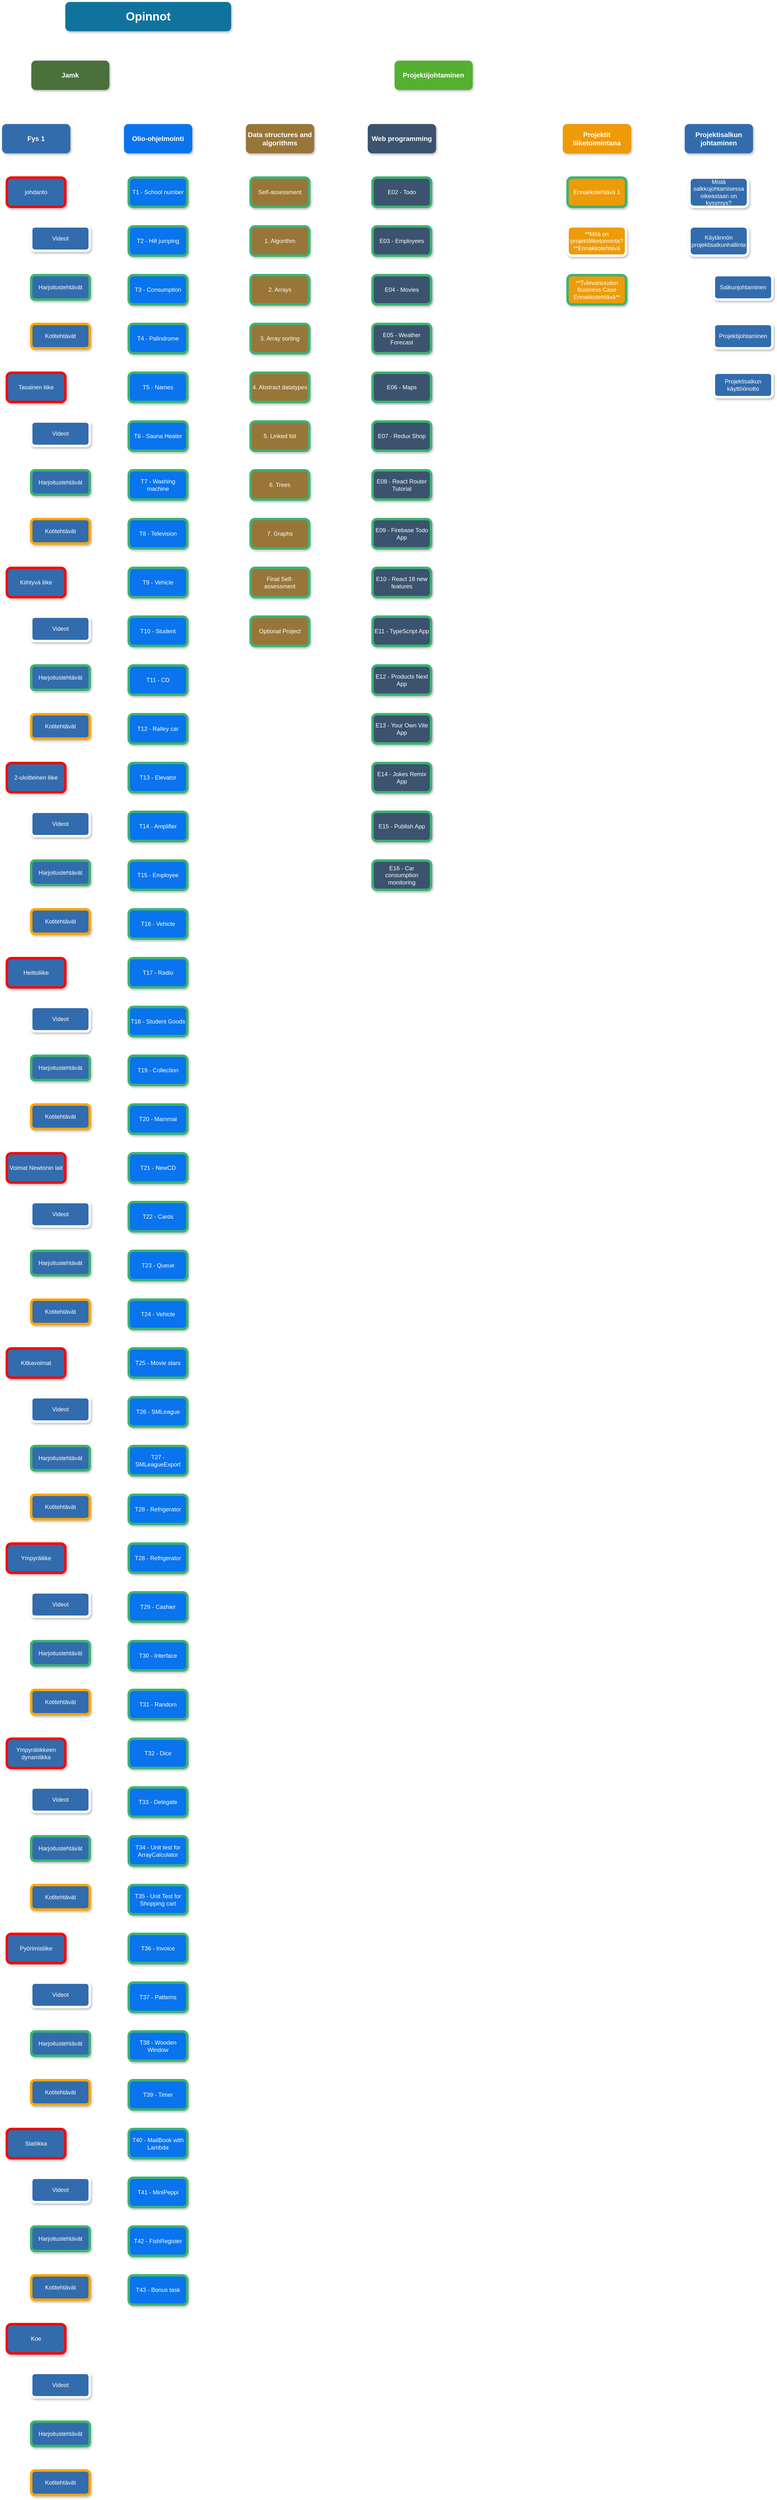 <mxfile>
    <diagram id="tJszx6Gl-No6UOS6jMcy" name="Chart">
        <mxGraphModel dx="1224" dy="772" grid="1" gridSize="10" guides="1" tooltips="1" connect="1" arrows="1" fold="1" page="1" pageScale="1" pageWidth="850" pageHeight="1100" math="0" shadow="0">
            <root>
                <mxCell id="0" />
                <mxCell id="1" parent="0" />
                <mxCell id="FmhOpoX-yID1eiWGU3ZW-1" value="Opinnot" style="whiteSpace=wrap;rounded=1;shadow=1;fillColor=#10739E;strokeColor=none;fontColor=#FFFFFF;fontStyle=1;fontSize=24" parent="1" vertex="1">
                    <mxGeometry x="220" width="340" height="60" as="geometry" />
                </mxCell>
            <mxCell id="7572807657" value="johdanto" style="whiteSpace=wrap;rounded=1;shadow=1;fillColor=#326CAD;strokeColor=none;fontColor=#FFFFFF;fontStyle=0;fontSize=12;strokeWidth=5;strokeColor=#ff0000;" parent="1" vertex="1"><mxGeometry x="100" y="360" width="120" height="60" as="geometry" /></mxCell><mxCell id="7572807698" value="Videot" style="whiteSpace=wrap;rounded=1;shadow=1;fillColor=#326CAD;strokeColor=none;fontColor=#FFFFFF;fontStyle=0;fontSize=12;strokeWidth=5;strokeColor=#FFFFFF;" parent="1" vertex="1"><mxGeometry x="150" y="460" width="120" height="50" as="geometry" /></mxCell><mxCell id="7572807774" value="Harjoitusteht&#228;v&#228;t" style="whiteSpace=wrap;rounded=1;shadow=1;fillColor=#326CAD;strokeColor=none;fontColor=#FFFFFF;fontStyle=0;fontSize=12;strokeWidth=5;strokeColor=#3cb371;" parent="1" vertex="1"><mxGeometry x="150" y="560" width="120" height="50" as="geometry" /></mxCell><mxCell id="7572807844" value="Kotiteht&#228;v&#228;t" style="whiteSpace=wrap;rounded=1;shadow=1;fillColor=#326CAD;strokeColor=none;fontColor=#FFFFFF;fontStyle=0;fontSize=12;strokeWidth=5;strokeColor=#ffa500;" parent="1" vertex="1"><mxGeometry x="150" y="660" width="120" height="50" as="geometry" /></mxCell><mxCell id="7572807893" value="Tasainen liike" style="whiteSpace=wrap;rounded=1;shadow=1;fillColor=#326CAD;strokeColor=none;fontColor=#FFFFFF;fontStyle=0;fontSize=12;strokeWidth=5;strokeColor=#ff0000;" parent="1" vertex="1"><mxGeometry x="100" y="760" width="120" height="60" as="geometry" /></mxCell><mxCell id="7572807927" value="Videot" style="whiteSpace=wrap;rounded=1;shadow=1;fillColor=#326CAD;strokeColor=none;fontColor=#FFFFFF;fontStyle=0;fontSize=12;strokeWidth=5;strokeColor=#FFFFFF;" parent="1" vertex="1"><mxGeometry x="150" y="860" width="120" height="50" as="geometry" /></mxCell><mxCell id="7572807965" value="Harjoitusteht&#228;v&#228;t" style="whiteSpace=wrap;rounded=1;shadow=1;fillColor=#326CAD;strokeColor=none;fontColor=#FFFFFF;fontStyle=0;fontSize=12;strokeWidth=5;strokeColor=#3cb371;" parent="1" vertex="1"><mxGeometry x="150" y="960" width="120" height="50" as="geometry" /></mxCell><mxCell id="7572807992" value="Kotiteht&#228;v&#228;t" style="whiteSpace=wrap;rounded=1;shadow=1;fillColor=#326CAD;strokeColor=none;fontColor=#FFFFFF;fontStyle=0;fontSize=12;strokeWidth=5;strokeColor=#ffa500;" parent="1" vertex="1"><mxGeometry x="150" y="1060" width="120" height="50" as="geometry" /></mxCell><mxCell id="7572808092" value="Kiihtyv&#228; liike" style="whiteSpace=wrap;rounded=1;shadow=1;fillColor=#326CAD;strokeColor=none;fontColor=#FFFFFF;fontStyle=0;fontSize=12;strokeWidth=5;strokeColor=#ff0000;" parent="1" vertex="1"><mxGeometry x="100" y="1160" width="120" height="60" as="geometry" /></mxCell><mxCell id="7572808152" value="Videot" style="whiteSpace=wrap;rounded=1;shadow=1;fillColor=#326CAD;strokeColor=none;fontColor=#FFFFFF;fontStyle=0;fontSize=12;strokeWidth=5;strokeColor=#FFFFFF;" parent="1" vertex="1"><mxGeometry x="150" y="1260" width="120" height="50" as="geometry" /></mxCell><mxCell id="7572808174" value="Harjoitusteht&#228;v&#228;t" style="whiteSpace=wrap;rounded=1;shadow=1;fillColor=#326CAD;strokeColor=none;fontColor=#FFFFFF;fontStyle=0;fontSize=12;strokeWidth=5;strokeColor=#3cb371;" parent="1" vertex="1"><mxGeometry x="150" y="1360" width="120" height="50" as="geometry" /></mxCell><mxCell id="7572808219" value="Kotiteht&#228;v&#228;t" style="whiteSpace=wrap;rounded=1;shadow=1;fillColor=#326CAD;strokeColor=none;fontColor=#FFFFFF;fontStyle=0;fontSize=12;strokeWidth=5;strokeColor=#ffa500;" parent="1" vertex="1"><mxGeometry x="150" y="1460" width="120" height="50" as="geometry" /></mxCell><mxCell id="7572808284" value="2-uloitteinen liike" style="whiteSpace=wrap;rounded=1;shadow=1;fillColor=#326CAD;strokeColor=none;fontColor=#FFFFFF;fontStyle=0;fontSize=12;strokeWidth=5;strokeColor=#ff0000;" parent="1" vertex="1"><mxGeometry x="100" y="1560" width="120" height="60" as="geometry" /></mxCell><mxCell id="7572808300" value="Videot" style="whiteSpace=wrap;rounded=1;shadow=1;fillColor=#326CAD;strokeColor=none;fontColor=#FFFFFF;fontStyle=0;fontSize=12;strokeWidth=5;strokeColor=#FFFFFF;" parent="1" vertex="1"><mxGeometry x="150" y="1660" width="120" height="50" as="geometry" /></mxCell><mxCell id="7572808328" value="Harjoitusteht&#228;v&#228;t" style="whiteSpace=wrap;rounded=1;shadow=1;fillColor=#326CAD;strokeColor=none;fontColor=#FFFFFF;fontStyle=0;fontSize=12;strokeWidth=5;strokeColor=#3cb371;" parent="1" vertex="1"><mxGeometry x="150" y="1760" width="120" height="50" as="geometry" /></mxCell><mxCell id="7572808387" value="Kotiteht&#228;v&#228;t" style="whiteSpace=wrap;rounded=1;shadow=1;fillColor=#326CAD;strokeColor=none;fontColor=#FFFFFF;fontStyle=0;fontSize=12;strokeWidth=5;strokeColor=#ffa500;" parent="1" vertex="1"><mxGeometry x="150" y="1860" width="120" height="50" as="geometry" /></mxCell><mxCell id="7572808528" value="Heittoliike" style="whiteSpace=wrap;rounded=1;shadow=1;fillColor=#326CAD;strokeColor=none;fontColor=#FFFFFF;fontStyle=0;fontSize=12;strokeWidth=5;strokeColor=#ff0000;" parent="1" vertex="1"><mxGeometry x="100" y="1960" width="120" height="60" as="geometry" /></mxCell><mxCell id="7572808603" value="Videot" style="whiteSpace=wrap;rounded=1;shadow=1;fillColor=#326CAD;strokeColor=none;fontColor=#FFFFFF;fontStyle=0;fontSize=12;strokeWidth=5;strokeColor=#FFFFFF;" parent="1" vertex="1"><mxGeometry x="150" y="2060" width="120" height="50" as="geometry" /></mxCell><mxCell id="7572808649" value="Harjoitusteht&#228;v&#228;t" style="whiteSpace=wrap;rounded=1;shadow=1;fillColor=#326CAD;strokeColor=none;fontColor=#FFFFFF;fontStyle=0;fontSize=12;strokeWidth=5;strokeColor=#3cb371;" parent="1" vertex="1"><mxGeometry x="150" y="2160" width="120" height="50" as="geometry" /></mxCell><mxCell id="7572808683" value="Kotiteht&#228;v&#228;t" style="whiteSpace=wrap;rounded=1;shadow=1;fillColor=#326CAD;strokeColor=none;fontColor=#FFFFFF;fontStyle=0;fontSize=12;strokeWidth=5;strokeColor=#ffa500;" parent="1" vertex="1"><mxGeometry x="150" y="2260" width="120" height="50" as="geometry" /></mxCell><mxCell id="7572808726" value="Voimat Newtonin lait" style="whiteSpace=wrap;rounded=1;shadow=1;fillColor=#326CAD;strokeColor=none;fontColor=#FFFFFF;fontStyle=0;fontSize=12;strokeWidth=5;strokeColor=#ff0000;" parent="1" vertex="1"><mxGeometry x="100" y="2360" width="120" height="60" as="geometry" /></mxCell><mxCell id="7572808762" value="Videot" style="whiteSpace=wrap;rounded=1;shadow=1;fillColor=#326CAD;strokeColor=none;fontColor=#FFFFFF;fontStyle=0;fontSize=12;strokeWidth=5;strokeColor=#FFFFFF;" parent="1" vertex="1"><mxGeometry x="150" y="2460" width="120" height="50" as="geometry" /></mxCell><mxCell id="7572808785" value="Harjoitusteht&#228;v&#228;t" style="whiteSpace=wrap;rounded=1;shadow=1;fillColor=#326CAD;strokeColor=none;fontColor=#FFFFFF;fontStyle=0;fontSize=12;strokeWidth=5;strokeColor=#3cb371;" parent="1" vertex="1"><mxGeometry x="150" y="2560" width="120" height="50" as="geometry" /></mxCell><mxCell id="7572808849" value="Kotiteht&#228;v&#228;t" style="whiteSpace=wrap;rounded=1;shadow=1;fillColor=#326CAD;strokeColor=none;fontColor=#FFFFFF;fontStyle=0;fontSize=12;strokeWidth=5;strokeColor=#ffa500;" parent="1" vertex="1"><mxGeometry x="150" y="2660" width="120" height="50" as="geometry" /></mxCell><mxCell id="7572808883" value="Kitkavoimat" style="whiteSpace=wrap;rounded=1;shadow=1;fillColor=#326CAD;strokeColor=none;fontColor=#FFFFFF;fontStyle=0;fontSize=12;strokeWidth=5;strokeColor=#ff0000;" parent="1" vertex="1"><mxGeometry x="100" y="2760" width="120" height="60" as="geometry" /></mxCell><mxCell id="7572808920" value="Videot" style="whiteSpace=wrap;rounded=1;shadow=1;fillColor=#326CAD;strokeColor=none;fontColor=#FFFFFF;fontStyle=0;fontSize=12;strokeWidth=5;strokeColor=#FFFFFF;" parent="1" vertex="1"><mxGeometry x="150" y="2860" width="120" height="50" as="geometry" /></mxCell><mxCell id="7572808963" value="Harjoitusteht&#228;v&#228;t" style="whiteSpace=wrap;rounded=1;shadow=1;fillColor=#326CAD;strokeColor=none;fontColor=#FFFFFF;fontStyle=0;fontSize=12;strokeWidth=5;strokeColor=#3cb371;" parent="1" vertex="1"><mxGeometry x="150" y="2960" width="120" height="50" as="geometry" /></mxCell><mxCell id="7572809000" value="Kotiteht&#228;v&#228;t" style="whiteSpace=wrap;rounded=1;shadow=1;fillColor=#326CAD;strokeColor=none;fontColor=#FFFFFF;fontStyle=0;fontSize=12;strokeWidth=5;strokeColor=#ffa500;" parent="1" vertex="1"><mxGeometry x="150" y="3060" width="120" height="50" as="geometry" /></mxCell><mxCell id="7572809037" value="Ympyr&#228;liike" style="whiteSpace=wrap;rounded=1;shadow=1;fillColor=#326CAD;strokeColor=none;fontColor=#FFFFFF;fontStyle=0;fontSize=12;strokeWidth=5;strokeColor=#ff0000;" parent="1" vertex="1"><mxGeometry x="100" y="3160" width="120" height="60" as="geometry" /></mxCell><mxCell id="7572809086" value="Videot" style="whiteSpace=wrap;rounded=1;shadow=1;fillColor=#326CAD;strokeColor=none;fontColor=#FFFFFF;fontStyle=0;fontSize=12;strokeWidth=5;strokeColor=#FFFFFF;" parent="1" vertex="1"><mxGeometry x="150" y="3260" width="120" height="50" as="geometry" /></mxCell><mxCell id="7572809115" value="Harjoitusteht&#228;v&#228;t" style="whiteSpace=wrap;rounded=1;shadow=1;fillColor=#326CAD;strokeColor=none;fontColor=#FFFFFF;fontStyle=0;fontSize=12;strokeWidth=5;strokeColor=#3cb371;" parent="1" vertex="1"><mxGeometry x="150" y="3360" width="120" height="50" as="geometry" /></mxCell><mxCell id="7572809164" value="Kotiteht&#228;v&#228;t" style="whiteSpace=wrap;rounded=1;shadow=1;fillColor=#326CAD;strokeColor=none;fontColor=#FFFFFF;fontStyle=0;fontSize=12;strokeWidth=5;strokeColor=#ffa500;" parent="1" vertex="1"><mxGeometry x="150" y="3460" width="120" height="50" as="geometry" /></mxCell><mxCell id="7572809242" value="Ympyr&#228;liikkeen dynamiikka" style="whiteSpace=wrap;rounded=1;shadow=1;fillColor=#326CAD;strokeColor=none;fontColor=#FFFFFF;fontStyle=0;fontSize=12;strokeWidth=5;strokeColor=#ff0000;" parent="1" vertex="1"><mxGeometry x="100" y="3560" width="120" height="60" as="geometry" /></mxCell><mxCell id="7572809272" value="Videot" style="whiteSpace=wrap;rounded=1;shadow=1;fillColor=#326CAD;strokeColor=none;fontColor=#FFFFFF;fontStyle=0;fontSize=12;strokeWidth=5;strokeColor=#FFFFFF;" parent="1" vertex="1"><mxGeometry x="150" y="3660" width="120" height="50" as="geometry" /></mxCell><mxCell id="7572809291" value="Harjoitusteht&#228;v&#228;t" style="whiteSpace=wrap;rounded=1;shadow=1;fillColor=#326CAD;strokeColor=none;fontColor=#FFFFFF;fontStyle=0;fontSize=12;strokeWidth=5;strokeColor=#3cb371;" parent="1" vertex="1"><mxGeometry x="150" y="3760" width="120" height="50" as="geometry" /></mxCell><mxCell id="7572809318" value="Kotiteht&#228;v&#228;t" style="whiteSpace=wrap;rounded=1;shadow=1;fillColor=#326CAD;strokeColor=none;fontColor=#FFFFFF;fontStyle=0;fontSize=12;strokeWidth=5;strokeColor=#ffa500;" parent="1" vertex="1"><mxGeometry x="150" y="3860" width="120" height="50" as="geometry" /></mxCell><mxCell id="7572809365" value="Py&#246;rimisliike" style="whiteSpace=wrap;rounded=1;shadow=1;fillColor=#326CAD;strokeColor=none;fontColor=#FFFFFF;fontStyle=0;fontSize=12;strokeWidth=5;strokeColor=#ff0000;" parent="1" vertex="1"><mxGeometry x="100" y="3960" width="120" height="60" as="geometry" /></mxCell><mxCell id="7572809409" value="Videot" style="whiteSpace=wrap;rounded=1;shadow=1;fillColor=#326CAD;strokeColor=none;fontColor=#FFFFFF;fontStyle=0;fontSize=12;strokeWidth=5;strokeColor=#FFFFFF;" parent="1" vertex="1"><mxGeometry x="150" y="4060" width="120" height="50" as="geometry" /></mxCell><mxCell id="7572809436" value="Harjoitusteht&#228;v&#228;t" style="whiteSpace=wrap;rounded=1;shadow=1;fillColor=#326CAD;strokeColor=none;fontColor=#FFFFFF;fontStyle=0;fontSize=12;strokeWidth=5;strokeColor=#3cb371;" parent="1" vertex="1"><mxGeometry x="150" y="4160" width="120" height="50" as="geometry" /></mxCell><mxCell id="7572809465" value="Kotiteht&#228;v&#228;t" style="whiteSpace=wrap;rounded=1;shadow=1;fillColor=#326CAD;strokeColor=none;fontColor=#FFFFFF;fontStyle=0;fontSize=12;strokeWidth=5;strokeColor=#ffa500;" parent="1" vertex="1"><mxGeometry x="150" y="4260" width="120" height="50" as="geometry" /></mxCell><mxCell id="7572809518" value="Statiikka" style="whiteSpace=wrap;rounded=1;shadow=1;fillColor=#326CAD;strokeColor=none;fontColor=#FFFFFF;fontStyle=0;fontSize=12;strokeWidth=5;strokeColor=#ff0000;" parent="1" vertex="1"><mxGeometry x="100" y="4360" width="120" height="60" as="geometry" /></mxCell><mxCell id="7572809576" value="Videot" style="whiteSpace=wrap;rounded=1;shadow=1;fillColor=#326CAD;strokeColor=none;fontColor=#FFFFFF;fontStyle=0;fontSize=12;strokeWidth=5;strokeColor=#FFFFFF;" parent="1" vertex="1"><mxGeometry x="150" y="4460" width="120" height="50" as="geometry" /></mxCell><mxCell id="7572809610" value="Harjoitusteht&#228;v&#228;t" style="whiteSpace=wrap;rounded=1;shadow=1;fillColor=#326CAD;strokeColor=none;fontColor=#FFFFFF;fontStyle=0;fontSize=12;strokeWidth=5;strokeColor=#3cb371;" parent="1" vertex="1"><mxGeometry x="150" y="4560" width="120" height="50" as="geometry" /></mxCell><mxCell id="7572809649" value="Kotiteht&#228;v&#228;t" style="whiteSpace=wrap;rounded=1;shadow=1;fillColor=#326CAD;strokeColor=none;fontColor=#FFFFFF;fontStyle=0;fontSize=12;strokeWidth=5;strokeColor=#ffa500;" parent="1" vertex="1"><mxGeometry x="150" y="4660" width="120" height="50" as="geometry" /></mxCell><mxCell id="7572809723" value="Koe" style="whiteSpace=wrap;rounded=1;shadow=1;fillColor=#326CAD;strokeColor=none;fontColor=#FFFFFF;fontStyle=0;fontSize=12;strokeWidth=5;strokeColor=#ff0000;" parent="1" vertex="1"><mxGeometry x="100" y="4760" width="120" height="60" as="geometry" /></mxCell><mxCell id="7572809749" value="Videot" style="whiteSpace=wrap;rounded=1;shadow=1;fillColor=#326CAD;strokeColor=none;fontColor=#FFFFFF;fontStyle=0;fontSize=12;strokeWidth=5;strokeColor=#FFFFFF;" parent="1" vertex="1"><mxGeometry x="150" y="4860" width="120" height="50" as="geometry" /></mxCell><mxCell id="7572809784" value="Harjoitusteht&#228;v&#228;t" style="whiteSpace=wrap;rounded=1;shadow=1;fillColor=#326CAD;strokeColor=none;fontColor=#FFFFFF;fontStyle=0;fontSize=12;strokeWidth=5;strokeColor=#3cb371;" parent="1" vertex="1"><mxGeometry x="150" y="4960" width="120" height="50" as="geometry" /></mxCell><mxCell id="7572809820" value="Kotiteht&#228;v&#228;t" style="whiteSpace=wrap;rounded=1;shadow=1;fillColor=#326CAD;strokeColor=none;fontColor=#FFFFFF;fontStyle=0;fontSize=12;strokeWidth=5;strokeColor=#ffa500;" parent="1" vertex="1"><mxGeometry x="150" y="5060" width="120" height="50" as="geometry" /></mxCell><mxCell id="Fys 11" value="Fys 1" style="whiteSpace=wrap;rounded=1;shadow=1;fillColor=#326CAD;strokeColor=none;fontColor=#FFFFFF;fontStyle=1;fontSize=14;strokeWidth=0;strokeColor=#000000;" parent="1" vertex="1"><mxGeometry x="90" y="250" width="140" height="60" as="geometry" /></mxCell><mxCell id="7577248738" value="T1 - School number" style="whiteSpace=wrap;rounded=1;shadow=1;fillColor=#0974ED;strokeColor=none;fontColor=#FFFFFF;fontStyle=0;fontSize=12;strokeWidth=5;strokeColor=#3cb371;" parent="1" vertex="1"><mxGeometry x="350" y="360" width="120" height="60" as="geometry" /></mxCell><mxCell id="7577248816" value="T2 - Hill jumping" style="whiteSpace=wrap;rounded=1;shadow=1;fillColor=#0974ED;strokeColor=none;fontColor=#FFFFFF;fontStyle=0;fontSize=12;strokeWidth=5;strokeColor=#3cb371;" parent="1" vertex="1"><mxGeometry x="350" y="460" width="120" height="60" as="geometry" /></mxCell><mxCell id="7577248866" value="T3 - Consumption" style="whiteSpace=wrap;rounded=1;shadow=1;fillColor=#0974ED;strokeColor=none;fontColor=#FFFFFF;fontStyle=0;fontSize=12;strokeWidth=5;strokeColor=#3cb371;" parent="1" vertex="1"><mxGeometry x="350" y="560" width="120" height="60" as="geometry" /></mxCell><mxCell id="7577248964" value="T4 - Palindrome" style="whiteSpace=wrap;rounded=1;shadow=1;fillColor=#0974ED;strokeColor=none;fontColor=#FFFFFF;fontStyle=0;fontSize=12;strokeWidth=5;strokeColor=#3cb371;" parent="1" vertex="1"><mxGeometry x="350" y="660" width="120" height="60" as="geometry" /></mxCell><mxCell id="7577249064" value="T5 - Names" style="whiteSpace=wrap;rounded=1;shadow=1;fillColor=#0974ED;strokeColor=none;fontColor=#FFFFFF;fontStyle=0;fontSize=12;strokeWidth=5;strokeColor=#3cb371;" parent="1" vertex="1"><mxGeometry x="350" y="760" width="120" height="60" as="geometry" /></mxCell><mxCell id="7577249126" value="T6 - Sauna Heater" style="whiteSpace=wrap;rounded=1;shadow=1;fillColor=#0974ED;strokeColor=none;fontColor=#FFFFFF;fontStyle=0;fontSize=12;strokeWidth=5;strokeColor=#3cb371;" parent="1" vertex="1"><mxGeometry x="350" y="860" width="120" height="60" as="geometry" /></mxCell><mxCell id="7577249222" value="T7 - Washing machine" style="whiteSpace=wrap;rounded=1;shadow=1;fillColor=#0974ED;strokeColor=none;fontColor=#FFFFFF;fontStyle=0;fontSize=12;strokeWidth=5;strokeColor=#3cb371;" parent="1" vertex="1"><mxGeometry x="350" y="960" width="120" height="60" as="geometry" /></mxCell><mxCell id="7577249296" value="T8 - Television" style="whiteSpace=wrap;rounded=1;shadow=1;fillColor=#0974ED;strokeColor=none;fontColor=#FFFFFF;fontStyle=0;fontSize=12;strokeWidth=5;strokeColor=#3cb371;" parent="1" vertex="1"><mxGeometry x="350" y="1060" width="120" height="60" as="geometry" /></mxCell><mxCell id="7577249371" value="T9 - Vehicle" style="whiteSpace=wrap;rounded=1;shadow=1;fillColor=#0974ED;strokeColor=none;fontColor=#FFFFFF;fontStyle=0;fontSize=12;strokeWidth=5;strokeColor=#3cb371;" parent="1" vertex="1"><mxGeometry x="350" y="1160" width="120" height="60" as="geometry" /></mxCell><mxCell id="7577249415" value="T10 - Student" style="whiteSpace=wrap;rounded=1;shadow=1;fillColor=#0974ED;strokeColor=none;fontColor=#FFFFFF;fontStyle=0;fontSize=12;strokeWidth=5;strokeColor=#3cb371;" parent="1" vertex="1"><mxGeometry x="350" y="1260" width="120" height="60" as="geometry" /></mxCell><mxCell id="7577249487" value="T11 - CD" style="whiteSpace=wrap;rounded=1;shadow=1;fillColor=#0974ED;strokeColor=none;fontColor=#FFFFFF;fontStyle=0;fontSize=12;strokeWidth=5;strokeColor=#3cb371;" parent="1" vertex="1"><mxGeometry x="350" y="1360" width="120" height="60" as="geometry" /></mxCell><mxCell id="7577249567" value="T12 - Ralley car" style="whiteSpace=wrap;rounded=1;shadow=1;fillColor=#0974ED;strokeColor=none;fontColor=#FFFFFF;fontStyle=0;fontSize=12;strokeWidth=5;strokeColor=#3cb371;" parent="1" vertex="1"><mxGeometry x="350" y="1460" width="120" height="60" as="geometry" /></mxCell><mxCell id="7577249617" value="T13 - Elevator" style="whiteSpace=wrap;rounded=1;shadow=1;fillColor=#0974ED;strokeColor=none;fontColor=#FFFFFF;fontStyle=0;fontSize=12;strokeWidth=5;strokeColor=#3cb371;" parent="1" vertex="1"><mxGeometry x="350" y="1560" width="120" height="60" as="geometry" /></mxCell><mxCell id="7577249708" value="T14 - Amplifier" style="whiteSpace=wrap;rounded=1;shadow=1;fillColor=#0974ED;strokeColor=none;fontColor=#FFFFFF;fontStyle=0;fontSize=12;strokeWidth=5;strokeColor=#3cb371;" parent="1" vertex="1"><mxGeometry x="350" y="1660" width="120" height="60" as="geometry" /></mxCell><mxCell id="7577249827" value="T15 - Employee" style="whiteSpace=wrap;rounded=1;shadow=1;fillColor=#0974ED;strokeColor=none;fontColor=#FFFFFF;fontStyle=0;fontSize=12;strokeWidth=5;strokeColor=#3cb371;" parent="1" vertex="1"><mxGeometry x="350" y="1760" width="120" height="60" as="geometry" /></mxCell><mxCell id="7577249882" value="T16 - Vehicle" style="whiteSpace=wrap;rounded=1;shadow=1;fillColor=#0974ED;strokeColor=none;fontColor=#FFFFFF;fontStyle=0;fontSize=12;strokeWidth=5;strokeColor=#3cb371;" parent="1" vertex="1"><mxGeometry x="350" y="1860" width="120" height="60" as="geometry" /></mxCell><mxCell id="7577249934" value="T17 - Radio" style="whiteSpace=wrap;rounded=1;shadow=1;fillColor=#0974ED;strokeColor=none;fontColor=#FFFFFF;fontStyle=0;fontSize=12;strokeWidth=5;strokeColor=#3cb371;" parent="1" vertex="1"><mxGeometry x="350" y="1960" width="120" height="60" as="geometry" /></mxCell><mxCell id="7577249965" value="T18 - Student Goods" style="whiteSpace=wrap;rounded=1;shadow=1;fillColor=#0974ED;strokeColor=none;fontColor=#FFFFFF;fontStyle=0;fontSize=12;strokeWidth=5;strokeColor=#3cb371;" parent="1" vertex="1"><mxGeometry x="350" y="2060" width="120" height="60" as="geometry" /></mxCell><mxCell id="7577250012" value="T19 - Collection" style="whiteSpace=wrap;rounded=1;shadow=1;fillColor=#0974ED;strokeColor=none;fontColor=#FFFFFF;fontStyle=0;fontSize=12;strokeWidth=5;strokeColor=#3cb371;" parent="1" vertex="1"><mxGeometry x="350" y="2160" width="120" height="60" as="geometry" /></mxCell><mxCell id="7577250055" value="T20 - Mammal" style="whiteSpace=wrap;rounded=1;shadow=1;fillColor=#0974ED;strokeColor=none;fontColor=#FFFFFF;fontStyle=0;fontSize=12;strokeWidth=5;strokeColor=#3cb371;" parent="1" vertex="1"><mxGeometry x="350" y="2260" width="120" height="60" as="geometry" /></mxCell><mxCell id="7577250111" value="T21 - NewCD" style="whiteSpace=wrap;rounded=1;shadow=1;fillColor=#0974ED;strokeColor=none;fontColor=#FFFFFF;fontStyle=0;fontSize=12;strokeWidth=5;strokeColor=#3cb371;" parent="1" vertex="1"><mxGeometry x="350" y="2360" width="120" height="60" as="geometry" /></mxCell><mxCell id="7577250160" value="T22 - Cards" style="whiteSpace=wrap;rounded=1;shadow=1;fillColor=#0974ED;strokeColor=none;fontColor=#FFFFFF;fontStyle=0;fontSize=12;strokeWidth=5;strokeColor=#3cb371;" parent="1" vertex="1"><mxGeometry x="350" y="2460" width="120" height="60" as="geometry" /></mxCell><mxCell id="7577250218" value="T23 - Queue" style="whiteSpace=wrap;rounded=1;shadow=1;fillColor=#0974ED;strokeColor=none;fontColor=#FFFFFF;fontStyle=0;fontSize=12;strokeWidth=5;strokeColor=#3cb371;" parent="1" vertex="1"><mxGeometry x="350" y="2560" width="120" height="60" as="geometry" /></mxCell><mxCell id="7577250245" value="T24 - Vehicle" style="whiteSpace=wrap;rounded=1;shadow=1;fillColor=#0974ED;strokeColor=none;fontColor=#FFFFFF;fontStyle=0;fontSize=12;strokeWidth=5;strokeColor=#3cb371;" parent="1" vertex="1"><mxGeometry x="350" y="2660" width="120" height="60" as="geometry" /></mxCell><mxCell id="7577250278" value="T25 - Movie stars" style="whiteSpace=wrap;rounded=1;shadow=1;fillColor=#0974ED;strokeColor=none;fontColor=#FFFFFF;fontStyle=0;fontSize=12;strokeWidth=5;strokeColor=#3cb371;" parent="1" vertex="1"><mxGeometry x="350" y="2760" width="120" height="60" as="geometry" /></mxCell><mxCell id="7577250303" value="T26 - SMLeague" style="whiteSpace=wrap;rounded=1;shadow=1;fillColor=#0974ED;strokeColor=none;fontColor=#FFFFFF;fontStyle=0;fontSize=12;strokeWidth=5;strokeColor=#3cb371;" parent="1" vertex="1"><mxGeometry x="350" y="2860" width="120" height="60" as="geometry" /></mxCell><mxCell id="7577250369" value="T27 - SMLeagueExport" style="whiteSpace=wrap;rounded=1;shadow=1;fillColor=#0974ED;strokeColor=none;fontColor=#FFFFFF;fontStyle=0;fontSize=12;strokeWidth=5;strokeColor=#3cb371;" parent="1" vertex="1"><mxGeometry x="350" y="2960" width="120" height="60" as="geometry" /></mxCell><mxCell id="7577250421" value="T28 - Refrigerator" style="whiteSpace=wrap;rounded=1;shadow=1;fillColor=#0974ED;strokeColor=none;fontColor=#FFFFFF;fontStyle=0;fontSize=12;strokeWidth=5;strokeColor=#3cb371;" parent="1" vertex="1"><mxGeometry x="350" y="3060" width="120" height="60" as="geometry" /></mxCell><mxCell id="7577250480" value="T28 - Refrigerator" style="whiteSpace=wrap;rounded=1;shadow=1;fillColor=#0974ED;strokeColor=none;fontColor=#FFFFFF;fontStyle=0;fontSize=12;strokeWidth=5;strokeColor=#3cb371;" parent="1" vertex="1"><mxGeometry x="350" y="3160" width="120" height="60" as="geometry" /></mxCell><mxCell id="7577250512" value="T29 - Cashier" style="whiteSpace=wrap;rounded=1;shadow=1;fillColor=#0974ED;strokeColor=none;fontColor=#FFFFFF;fontStyle=0;fontSize=12;strokeWidth=5;strokeColor=#3cb371;" parent="1" vertex="1"><mxGeometry x="350" y="3260" width="120" height="60" as="geometry" /></mxCell><mxCell id="7577250562" value="T30 - Interface" style="whiteSpace=wrap;rounded=1;shadow=1;fillColor=#0974ED;strokeColor=none;fontColor=#FFFFFF;fontStyle=0;fontSize=12;strokeWidth=5;strokeColor=#3cb371;" parent="1" vertex="1"><mxGeometry x="350" y="3360" width="120" height="60" as="geometry" /></mxCell><mxCell id="7577250606" value="T31 - Random" style="whiteSpace=wrap;rounded=1;shadow=1;fillColor=#0974ED;strokeColor=none;fontColor=#FFFFFF;fontStyle=0;fontSize=12;strokeWidth=5;strokeColor=#3cb371;" parent="1" vertex="1"><mxGeometry x="350" y="3460" width="120" height="60" as="geometry" /></mxCell><mxCell id="7577250638" value="T32 - Dice" style="whiteSpace=wrap;rounded=1;shadow=1;fillColor=#0974ED;strokeColor=none;fontColor=#FFFFFF;fontStyle=0;fontSize=12;strokeWidth=5;strokeColor=#3cb371;" parent="1" vertex="1"><mxGeometry x="350" y="3560" width="120" height="60" as="geometry" /></mxCell><mxCell id="7577250700" value="T33 - Delegate" style="whiteSpace=wrap;rounded=1;shadow=1;fillColor=#0974ED;strokeColor=none;fontColor=#FFFFFF;fontStyle=0;fontSize=12;strokeWidth=5;strokeColor=#3cb371;" parent="1" vertex="1"><mxGeometry x="350" y="3660" width="120" height="60" as="geometry" /></mxCell><mxCell id="7577250769" value="T34 - Unit test for ArrayCalculator" style="whiteSpace=wrap;rounded=1;shadow=1;fillColor=#0974ED;strokeColor=none;fontColor=#FFFFFF;fontStyle=0;fontSize=12;strokeWidth=5;strokeColor=#3cb371;" parent="1" vertex="1"><mxGeometry x="350" y="3760" width="120" height="60" as="geometry" /></mxCell><mxCell id="7577250803" value="T35 - Unit Test for Shopping cart" style="whiteSpace=wrap;rounded=1;shadow=1;fillColor=#0974ED;strokeColor=none;fontColor=#FFFFFF;fontStyle=0;fontSize=12;strokeWidth=5;strokeColor=#3cb371;" parent="1" vertex="1"><mxGeometry x="350" y="3860" width="120" height="60" as="geometry" /></mxCell><mxCell id="7577250832" value="T36 - Invoice" style="whiteSpace=wrap;rounded=1;shadow=1;fillColor=#0974ED;strokeColor=none;fontColor=#FFFFFF;fontStyle=0;fontSize=12;strokeWidth=5;strokeColor=#3cb371;" parent="1" vertex="1"><mxGeometry x="350" y="3960" width="120" height="60" as="geometry" /></mxCell><mxCell id="7577250880" value="T37 - Patterns" style="whiteSpace=wrap;rounded=1;shadow=1;fillColor=#0974ED;strokeColor=none;fontColor=#FFFFFF;fontStyle=0;fontSize=12;strokeWidth=5;strokeColor=#3cb371;" parent="1" vertex="1"><mxGeometry x="350" y="4060" width="120" height="60" as="geometry" /></mxCell><mxCell id="7577250989" value="T38 - Wooden Window" style="whiteSpace=wrap;rounded=1;shadow=1;fillColor=#0974ED;strokeColor=none;fontColor=#FFFFFF;fontStyle=0;fontSize=12;strokeWidth=5;strokeColor=#3cb371;" parent="1" vertex="1"><mxGeometry x="350" y="4160" width="120" height="60" as="geometry" /></mxCell><mxCell id="7577251035" value="T39 - Timer" style="whiteSpace=wrap;rounded=1;shadow=1;fillColor=#0974ED;strokeColor=none;fontColor=#FFFFFF;fontStyle=0;fontSize=12;strokeWidth=5;strokeColor=#3cb371;" parent="1" vertex="1"><mxGeometry x="350" y="4260" width="120" height="60" as="geometry" /></mxCell><mxCell id="7577251080" value="T40 - MailBook with Lambda" style="whiteSpace=wrap;rounded=1;shadow=1;fillColor=#0974ED;strokeColor=none;fontColor=#FFFFFF;fontStyle=0;fontSize=12;strokeWidth=5;strokeColor=#3cb371;" parent="1" vertex="1"><mxGeometry x="350" y="4360" width="120" height="60" as="geometry" /></mxCell><mxCell id="7577251132" value="T41 - MiniPeppi" style="whiteSpace=wrap;rounded=1;shadow=1;fillColor=#0974ED;strokeColor=none;fontColor=#FFFFFF;fontStyle=0;fontSize=12;strokeWidth=5;strokeColor=#3cb371;" parent="1" vertex="1"><mxGeometry x="350" y="4460" width="120" height="60" as="geometry" /></mxCell><mxCell id="7577251208" value="T42 - FishRegister" style="whiteSpace=wrap;rounded=1;shadow=1;fillColor=#0974ED;strokeColor=none;fontColor=#FFFFFF;fontStyle=0;fontSize=12;strokeWidth=5;strokeColor=#3cb371;" parent="1" vertex="1"><mxGeometry x="350" y="4560" width="120" height="60" as="geometry" /></mxCell><mxCell id="7577251265" value="T43 - Bonus task" style="whiteSpace=wrap;rounded=1;shadow=1;fillColor=#0974ED;strokeColor=none;fontColor=#FFFFFF;fontStyle=0;fontSize=12;strokeWidth=5;strokeColor=#3cb371;" parent="1" vertex="1"><mxGeometry x="350" y="4660" width="120" height="60" as="geometry" /></mxCell><mxCell id="Olio-ohjelmointi2" value="Olio-ohjelmointi" style="whiteSpace=wrap;rounded=1;shadow=1;fillColor=#0974ED;strokeColor=none;fontColor=#FFFFFF;fontStyle=1;fontSize=14;strokeWidth=0;strokeColor=#000000;" parent="1" vertex="1"><mxGeometry x="340" y="250" width="140" height="60" as="geometry" /></mxCell><mxCell id="7577329919" value="Self-assessment" style="whiteSpace=wrap;rounded=1;shadow=1;fillColor=#987639;strokeColor=none;fontColor=#FFFFFF;fontStyle=0;fontSize=12;strokeWidth=5;strokeColor=#3cb371;" parent="1" vertex="1"><mxGeometry x="600" y="360" width="120" height="60" as="geometry" /></mxCell><mxCell id="7577330002" value="1. Algorithm" style="whiteSpace=wrap;rounded=1;shadow=1;fillColor=#987639;strokeColor=none;fontColor=#FFFFFF;fontStyle=0;fontSize=12;strokeWidth=5;strokeColor=#3cb371;" parent="1" vertex="1"><mxGeometry x="600" y="460" width="120" height="60" as="geometry" /></mxCell><mxCell id="7577330060" value="2. Arrays" style="whiteSpace=wrap;rounded=1;shadow=1;fillColor=#987639;strokeColor=none;fontColor=#FFFFFF;fontStyle=0;fontSize=12;strokeWidth=5;strokeColor=#3cb371;" parent="1" vertex="1"><mxGeometry x="600" y="560" width="120" height="60" as="geometry" /></mxCell><mxCell id="7577330148" value="3. Array sorting" style="whiteSpace=wrap;rounded=1;shadow=1;fillColor=#987639;strokeColor=none;fontColor=#FFFFFF;fontStyle=0;fontSize=12;strokeWidth=5;strokeColor=#3cb371;" parent="1" vertex="1"><mxGeometry x="600" y="660" width="120" height="60" as="geometry" /></mxCell><mxCell id="7577330258" value="4. Abstract datatypes" style="whiteSpace=wrap;rounded=1;shadow=1;fillColor=#987639;strokeColor=none;fontColor=#FFFFFF;fontStyle=0;fontSize=12;strokeWidth=5;strokeColor=#3cb371;" parent="1" vertex="1"><mxGeometry x="600" y="760" width="120" height="60" as="geometry" /></mxCell><mxCell id="7577330334" value="5. Linked list" style="whiteSpace=wrap;rounded=1;shadow=1;fillColor=#987639;strokeColor=none;fontColor=#FFFFFF;fontStyle=0;fontSize=12;strokeWidth=5;strokeColor=#3cb371;" parent="1" vertex="1"><mxGeometry x="600" y="860" width="120" height="60" as="geometry" /></mxCell><mxCell id="7577330474" value="6. Trees" style="whiteSpace=wrap;rounded=1;shadow=1;fillColor=#987639;strokeColor=none;fontColor=#FFFFFF;fontStyle=0;fontSize=12;strokeWidth=5;strokeColor=#3cb371;" parent="1" vertex="1"><mxGeometry x="600" y="960" width="120" height="60" as="geometry" /></mxCell><mxCell id="7577330521" value="7. Graphs" style="whiteSpace=wrap;rounded=1;shadow=1;fillColor=#987639;strokeColor=none;fontColor=#FFFFFF;fontStyle=0;fontSize=12;strokeWidth=5;strokeColor=#3cb371;" parent="1" vertex="1"><mxGeometry x="600" y="1060" width="120" height="60" as="geometry" /></mxCell><mxCell id="7577330617" value="Final Self-assessment" style="whiteSpace=wrap;rounded=1;shadow=1;fillColor=#987639;strokeColor=none;fontColor=#FFFFFF;fontStyle=0;fontSize=12;strokeWidth=5;strokeColor=#3cb371;" parent="1" vertex="1"><mxGeometry x="600" y="1160" width="120" height="60" as="geometry" /></mxCell><mxCell id="7577330672" value="Optional Project" style="whiteSpace=wrap;rounded=1;shadow=1;fillColor=#987639;strokeColor=none;fontColor=#FFFFFF;fontStyle=0;fontSize=12;strokeWidth=5;strokeColor=#3cb371;" parent="1" vertex="1"><mxGeometry x="600" y="1260" width="120" height="60" as="geometry" /></mxCell><mxCell id="Data structures and algorithms3" value="Data structures and algorithms" style="whiteSpace=wrap;rounded=1;shadow=1;fillColor=#987639;strokeColor=none;fontColor=#FFFFFF;fontStyle=1;fontSize=14;strokeWidth=0;strokeColor=#000000;" parent="1" vertex="1"><mxGeometry x="590" y="250" width="140" height="60" as="geometry" /></mxCell><mxCell id="7572782951" value="E02 - Todo" style="whiteSpace=wrap;rounded=1;shadow=1;fillColor=#3B536E;strokeColor=none;fontColor=#FFFFFF;fontStyle=0;fontSize=12;strokeWidth=5;strokeColor=#3cb371;" parent="1" vertex="1"><mxGeometry x="850" y="360" width="120" height="60" as="geometry" /></mxCell><mxCell id="7572782979" value="E03 - Employees" style="whiteSpace=wrap;rounded=1;shadow=1;fillColor=#3B536E;strokeColor=none;fontColor=#FFFFFF;fontStyle=0;fontSize=12;strokeWidth=5;strokeColor=#3cb371;" parent="1" vertex="1"><mxGeometry x="850" y="460" width="120" height="60" as="geometry" /></mxCell><mxCell id="7572783032" value="E04 - Movies" style="whiteSpace=wrap;rounded=1;shadow=1;fillColor=#3B536E;strokeColor=none;fontColor=#FFFFFF;fontStyle=0;fontSize=12;strokeWidth=5;strokeColor=#3cb371;" parent="1" vertex="1"><mxGeometry x="850" y="560" width="120" height="60" as="geometry" /></mxCell><mxCell id="7572783073" value="E05 - Weather Forecast" style="whiteSpace=wrap;rounded=1;shadow=1;fillColor=#3B536E;strokeColor=none;fontColor=#FFFFFF;fontStyle=0;fontSize=12;strokeWidth=5;strokeColor=#3cb371;" parent="1" vertex="1"><mxGeometry x="850" y="660" width="120" height="60" as="geometry" /></mxCell><mxCell id="7572783121" value="E06 - Maps" style="whiteSpace=wrap;rounded=1;shadow=1;fillColor=#3B536E;strokeColor=none;fontColor=#FFFFFF;fontStyle=0;fontSize=12;strokeWidth=5;strokeColor=#3cb371;" parent="1" vertex="1"><mxGeometry x="850" y="760" width="120" height="60" as="geometry" /></mxCell><mxCell id="7572783156" value="E07 - Redux Shop" style="whiteSpace=wrap;rounded=1;shadow=1;fillColor=#3B536E;strokeColor=none;fontColor=#FFFFFF;fontStyle=0;fontSize=12;strokeWidth=5;strokeColor=#3cb371;" parent="1" vertex="1"><mxGeometry x="850" y="860" width="120" height="60" as="geometry" /></mxCell><mxCell id="7572783200" value="E08 - React Router Tutorial" style="whiteSpace=wrap;rounded=1;shadow=1;fillColor=#3B536E;strokeColor=none;fontColor=#FFFFFF;fontStyle=0;fontSize=12;strokeWidth=5;strokeColor=#3cb371;" parent="1" vertex="1"><mxGeometry x="850" y="960" width="120" height="60" as="geometry" /></mxCell><mxCell id="7572783240" value="E09 - Firebase Todo App" style="whiteSpace=wrap;rounded=1;shadow=1;fillColor=#3B536E;strokeColor=none;fontColor=#FFFFFF;fontStyle=0;fontSize=12;strokeWidth=5;strokeColor=#3cb371;" parent="1" vertex="1"><mxGeometry x="850" y="1060" width="120" height="60" as="geometry" /></mxCell><mxCell id="7572783404" value="E10 - React 18 new features" style="whiteSpace=wrap;rounded=1;shadow=1;fillColor=#3B536E;strokeColor=none;fontColor=#FFFFFF;fontStyle=0;fontSize=12;strokeWidth=5;strokeColor=#3cb371;" parent="1" vertex="1"><mxGeometry x="850" y="1160" width="120" height="60" as="geometry" /></mxCell><mxCell id="7572783501" value="E11 - TypeScript App" style="whiteSpace=wrap;rounded=1;shadow=1;fillColor=#3B536E;strokeColor=none;fontColor=#FFFFFF;fontStyle=0;fontSize=12;strokeWidth=5;strokeColor=#3cb371;" parent="1" vertex="1"><mxGeometry x="850" y="1260" width="120" height="60" as="geometry" /></mxCell><mxCell id="7572783568" value="E12 - Products Next App" style="whiteSpace=wrap;rounded=1;shadow=1;fillColor=#3B536E;strokeColor=none;fontColor=#FFFFFF;fontStyle=0;fontSize=12;strokeWidth=5;strokeColor=#3cb371;" parent="1" vertex="1"><mxGeometry x="850" y="1360" width="120" height="60" as="geometry" /></mxCell><mxCell id="7572783618" value="E13 - Your Own Vite App" style="whiteSpace=wrap;rounded=1;shadow=1;fillColor=#3B536E;strokeColor=none;fontColor=#FFFFFF;fontStyle=0;fontSize=12;strokeWidth=5;strokeColor=#3cb371;" parent="1" vertex="1"><mxGeometry x="850" y="1460" width="120" height="60" as="geometry" /></mxCell><mxCell id="7572783676" value="E14 - Jokes Remix App" style="whiteSpace=wrap;rounded=1;shadow=1;fillColor=#3B536E;strokeColor=none;fontColor=#FFFFFF;fontStyle=0;fontSize=12;strokeWidth=5;strokeColor=#3cb371;" parent="1" vertex="1"><mxGeometry x="850" y="1560" width="120" height="60" as="geometry" /></mxCell><mxCell id="7572783742" value="E15 - Publish App" style="whiteSpace=wrap;rounded=1;shadow=1;fillColor=#3B536E;strokeColor=none;fontColor=#FFFFFF;fontStyle=0;fontSize=12;strokeWidth=5;strokeColor=#3cb371;" parent="1" vertex="1"><mxGeometry x="850" y="1660" width="120" height="60" as="geometry" /></mxCell><mxCell id="7572783910" value="E16 - Car consumption monitoring" style="whiteSpace=wrap;rounded=1;shadow=1;fillColor=#3B536E;strokeColor=none;fontColor=#FFFFFF;fontStyle=0;fontSize=12;strokeWidth=5;strokeColor=#3cb371;" parent="1" vertex="1"><mxGeometry x="850" y="1760" width="120" height="60" as="geometry" /></mxCell><mxCell id="Web programming4" value="Web programming" style="whiteSpace=wrap;rounded=1;shadow=1;fillColor=#3B536E;strokeColor=none;fontColor=#FFFFFF;fontStyle=1;fontSize=14;strokeWidth=0;strokeColor=#000000;" parent="1" vertex="1"><mxGeometry x="840" y="250" width="140" height="60" as="geometry" /></mxCell><mxCell id="144098012" value="Jamk" style="whiteSpace=wrap;rounded=1;shadow=1;fillColor=#4A703B;strokeColor=none;fontColor=#FFFFFF;fontStyle=1;fontSize=14;strokeWidth=0;strokeColor=#000000;" parent="1" vertex="1"><mxGeometry x="150.0" y="120" width="160" height="60" as="geometry" /></mxCell><mxCell id="7577192483" value="Ennakkoteht&#228;v&#228; 1" style="whiteSpace=wrap;rounded=1;shadow=1;fillColor=#ED9B09;strokeColor=none;fontColor=#FFFFFF;fontStyle=0;fontSize=12;strokeWidth=5;strokeColor=#3cb371;" parent="1" vertex="1"><mxGeometry x="1250" y="360" width="120" height="60" as="geometry" /></mxCell><mxCell id="7577196552" value="**Mit&#228; on projektiliiketoiminta?**Ennakkoteht&#228;v&#228;" style="whiteSpace=wrap;rounded=1;shadow=1;fillColor=#ED9B09;strokeColor=none;fontColor=#FFFFFF;fontStyle=0;fontSize=12;strokeWidth=5;strokeColor=#FFFFFF;" parent="1" vertex="1"><mxGeometry x="1250" y="460" width="120" height="60" as="geometry" /></mxCell><mxCell id="7577206453" value="**Tulevaisuuden Business Case Ennakkoteht&#228;v&#228;**" style="whiteSpace=wrap;rounded=1;shadow=1;fillColor=#ED9B09;strokeColor=none;fontColor=#FFFFFF;fontStyle=0;fontSize=12;strokeWidth=5;strokeColor=#3cb371;" parent="1" vertex="1"><mxGeometry x="1250" y="560" width="120" height="60" as="geometry" /></mxCell><mxCell id="Projektit liiketoimintana5" value="Projektit liiketoimintana" style="whiteSpace=wrap;rounded=1;shadow=1;fillColor=#ED9B09;strokeColor=none;fontColor=#FFFFFF;fontStyle=1;fontSize=14;strokeWidth=0;strokeColor=#000000;" parent="1" vertex="1"><mxGeometry x="1240" y="250" width="140" height="60" as="geometry" /></mxCell><mxCell id="7567498635" value="Mist&#228; salkkujohtamisessa oikeastaan on kysymys?" style="whiteSpace=wrap;rounded=1;shadow=1;fillColor=#326CAD;strokeColor=none;fontColor=#FFFFFF;fontStyle=0;fontSize=12;strokeWidth=5;strokeColor=#FFFFFF;" parent="1" vertex="1"><mxGeometry x="1500" y="360" width="120" height="60" as="geometry" /></mxCell><mxCell id="7567529504" value="K&#228;yt&#228;nn&#246;n projektisalkunhallinta" style="whiteSpace=wrap;rounded=1;shadow=1;fillColor=#326CAD;strokeColor=none;fontColor=#FFFFFF;fontStyle=0;fontSize=12;strokeWidth=5;strokeColor=#FFFFFF;" parent="1" vertex="1"><mxGeometry x="1500" y="460" width="120" height="60" as="geometry" /></mxCell><mxCell id="7567530937" value="Salkunjohtaminen" style="whiteSpace=wrap;rounded=1;shadow=1;fillColor=#326CAD;strokeColor=none;fontColor=#FFFFFF;fontStyle=0;fontSize=12;strokeWidth=5;strokeColor=#FFFFFF;" parent="1" vertex="1"><mxGeometry x="1550" y="560" width="120" height="50" as="geometry" /></mxCell><mxCell id="7567532488" value="Projektijohtaminen" style="whiteSpace=wrap;rounded=1;shadow=1;fillColor=#326CAD;strokeColor=none;fontColor=#FFFFFF;fontStyle=0;fontSize=12;strokeWidth=5;strokeColor=#FFFFFF;" parent="1" vertex="1"><mxGeometry x="1550" y="660" width="120" height="50" as="geometry" /></mxCell><mxCell id="7567533105" value="Projektisalkun k&#228;ytt&#246;&#246;notto" style="whiteSpace=wrap;rounded=1;shadow=1;fillColor=#326CAD;strokeColor=none;fontColor=#FFFFFF;fontStyle=0;fontSize=12;strokeWidth=5;strokeColor=#FFFFFF;" parent="1" vertex="1"><mxGeometry x="1550" y="760" width="120" height="50" as="geometry" /></mxCell><mxCell id="Projektisalkun johtaminen6" value="Projektisalkun johtaminen" style="whiteSpace=wrap;rounded=1;shadow=1;fillColor=#326CAD;strokeColor=none;fontColor=#FFFFFF;fontStyle=1;fontSize=14;strokeWidth=0;strokeColor=#000000;" parent="1" vertex="1"><mxGeometry x="1490" y="250" width="140" height="60" as="geometry" /></mxCell><mxCell id="143912066" value="Projektijohtaminen" style="whiteSpace=wrap;rounded=1;shadow=1;fillColor=#55B031;strokeColor=none;fontColor=#FFFFFF;fontStyle=1;fontSize=14;strokeWidth=0;strokeColor=#000000;" parent="1" vertex="1"><mxGeometry x="895.0" y="120" width="160" height="60" as="geometry" /></mxCell></root>
        </mxGraphModel>
    </diagram>
</mxfile>